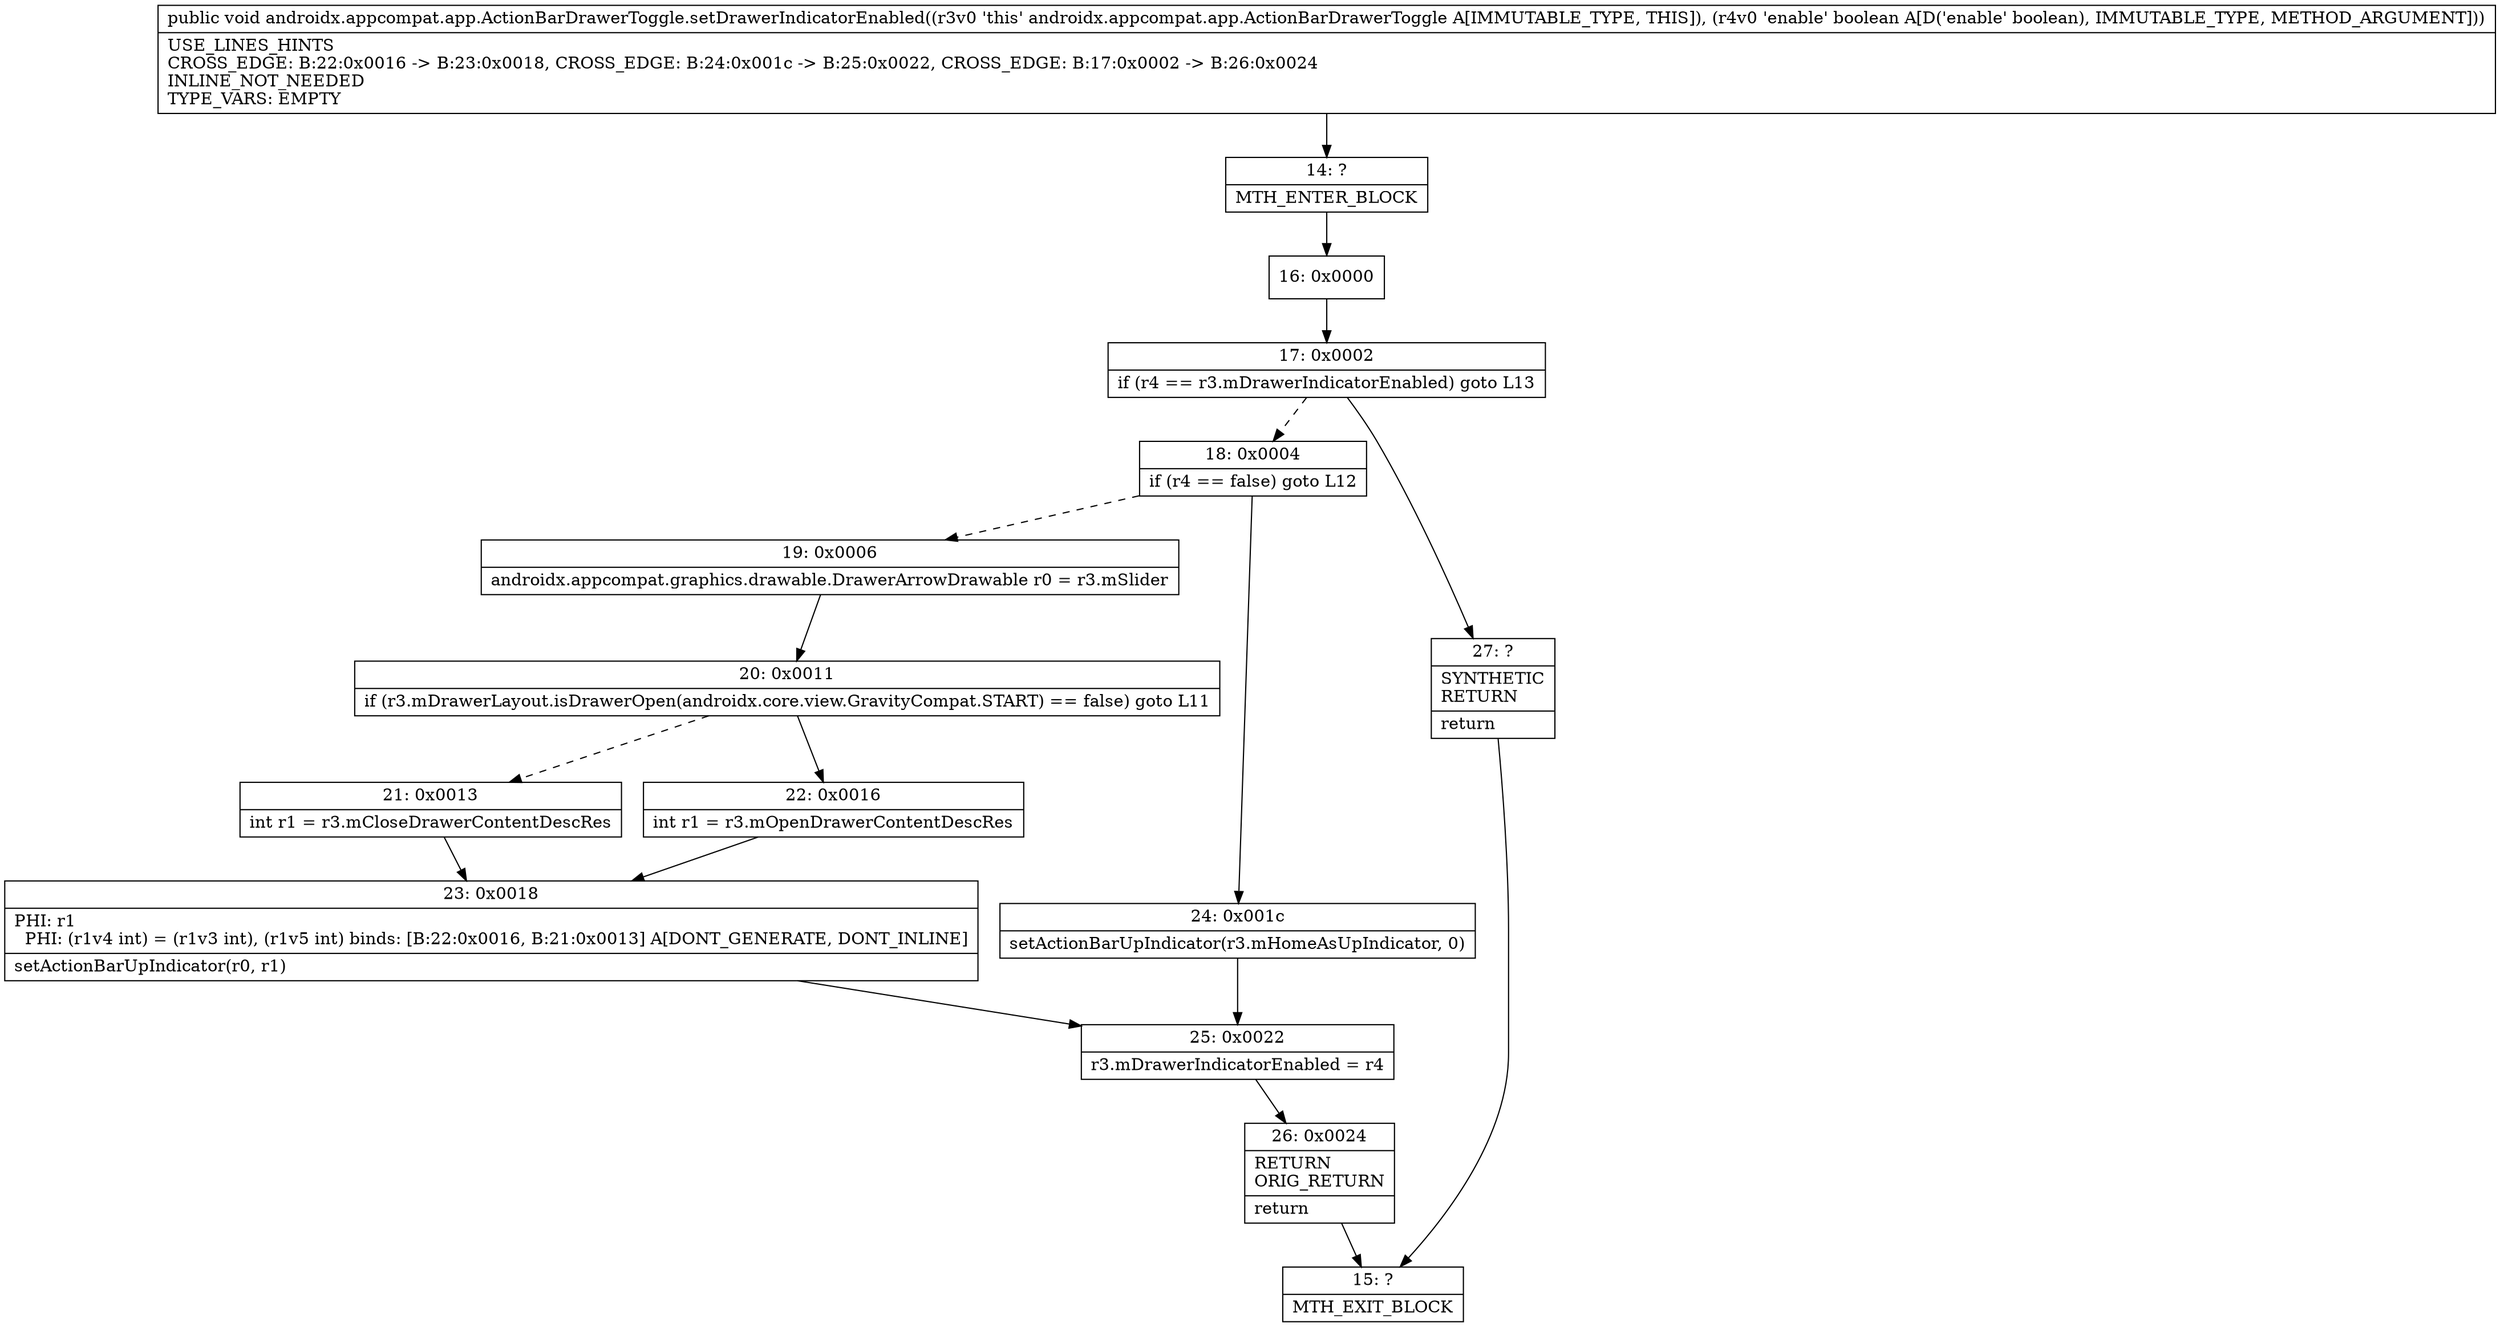 digraph "CFG forandroidx.appcompat.app.ActionBarDrawerToggle.setDrawerIndicatorEnabled(Z)V" {
Node_14 [shape=record,label="{14\:\ ?|MTH_ENTER_BLOCK\l}"];
Node_16 [shape=record,label="{16\:\ 0x0000}"];
Node_17 [shape=record,label="{17\:\ 0x0002|if (r4 == r3.mDrawerIndicatorEnabled) goto L13\l}"];
Node_18 [shape=record,label="{18\:\ 0x0004|if (r4 == false) goto L12\l}"];
Node_19 [shape=record,label="{19\:\ 0x0006|androidx.appcompat.graphics.drawable.DrawerArrowDrawable r0 = r3.mSlider\l}"];
Node_20 [shape=record,label="{20\:\ 0x0011|if (r3.mDrawerLayout.isDrawerOpen(androidx.core.view.GravityCompat.START) == false) goto L11\l}"];
Node_21 [shape=record,label="{21\:\ 0x0013|int r1 = r3.mCloseDrawerContentDescRes\l}"];
Node_23 [shape=record,label="{23\:\ 0x0018|PHI: r1 \l  PHI: (r1v4 int) = (r1v3 int), (r1v5 int) binds: [B:22:0x0016, B:21:0x0013] A[DONT_GENERATE, DONT_INLINE]\l|setActionBarUpIndicator(r0, r1)\l}"];
Node_25 [shape=record,label="{25\:\ 0x0022|r3.mDrawerIndicatorEnabled = r4\l}"];
Node_26 [shape=record,label="{26\:\ 0x0024|RETURN\lORIG_RETURN\l|return\l}"];
Node_15 [shape=record,label="{15\:\ ?|MTH_EXIT_BLOCK\l}"];
Node_22 [shape=record,label="{22\:\ 0x0016|int r1 = r3.mOpenDrawerContentDescRes\l}"];
Node_24 [shape=record,label="{24\:\ 0x001c|setActionBarUpIndicator(r3.mHomeAsUpIndicator, 0)\l}"];
Node_27 [shape=record,label="{27\:\ ?|SYNTHETIC\lRETURN\l|return\l}"];
MethodNode[shape=record,label="{public void androidx.appcompat.app.ActionBarDrawerToggle.setDrawerIndicatorEnabled((r3v0 'this' androidx.appcompat.app.ActionBarDrawerToggle A[IMMUTABLE_TYPE, THIS]), (r4v0 'enable' boolean A[D('enable' boolean), IMMUTABLE_TYPE, METHOD_ARGUMENT]))  | USE_LINES_HINTS\lCROSS_EDGE: B:22:0x0016 \-\> B:23:0x0018, CROSS_EDGE: B:24:0x001c \-\> B:25:0x0022, CROSS_EDGE: B:17:0x0002 \-\> B:26:0x0024\lINLINE_NOT_NEEDED\lTYPE_VARS: EMPTY\l}"];
MethodNode -> Node_14;Node_14 -> Node_16;
Node_16 -> Node_17;
Node_17 -> Node_18[style=dashed];
Node_17 -> Node_27;
Node_18 -> Node_19[style=dashed];
Node_18 -> Node_24;
Node_19 -> Node_20;
Node_20 -> Node_21[style=dashed];
Node_20 -> Node_22;
Node_21 -> Node_23;
Node_23 -> Node_25;
Node_25 -> Node_26;
Node_26 -> Node_15;
Node_22 -> Node_23;
Node_24 -> Node_25;
Node_27 -> Node_15;
}

